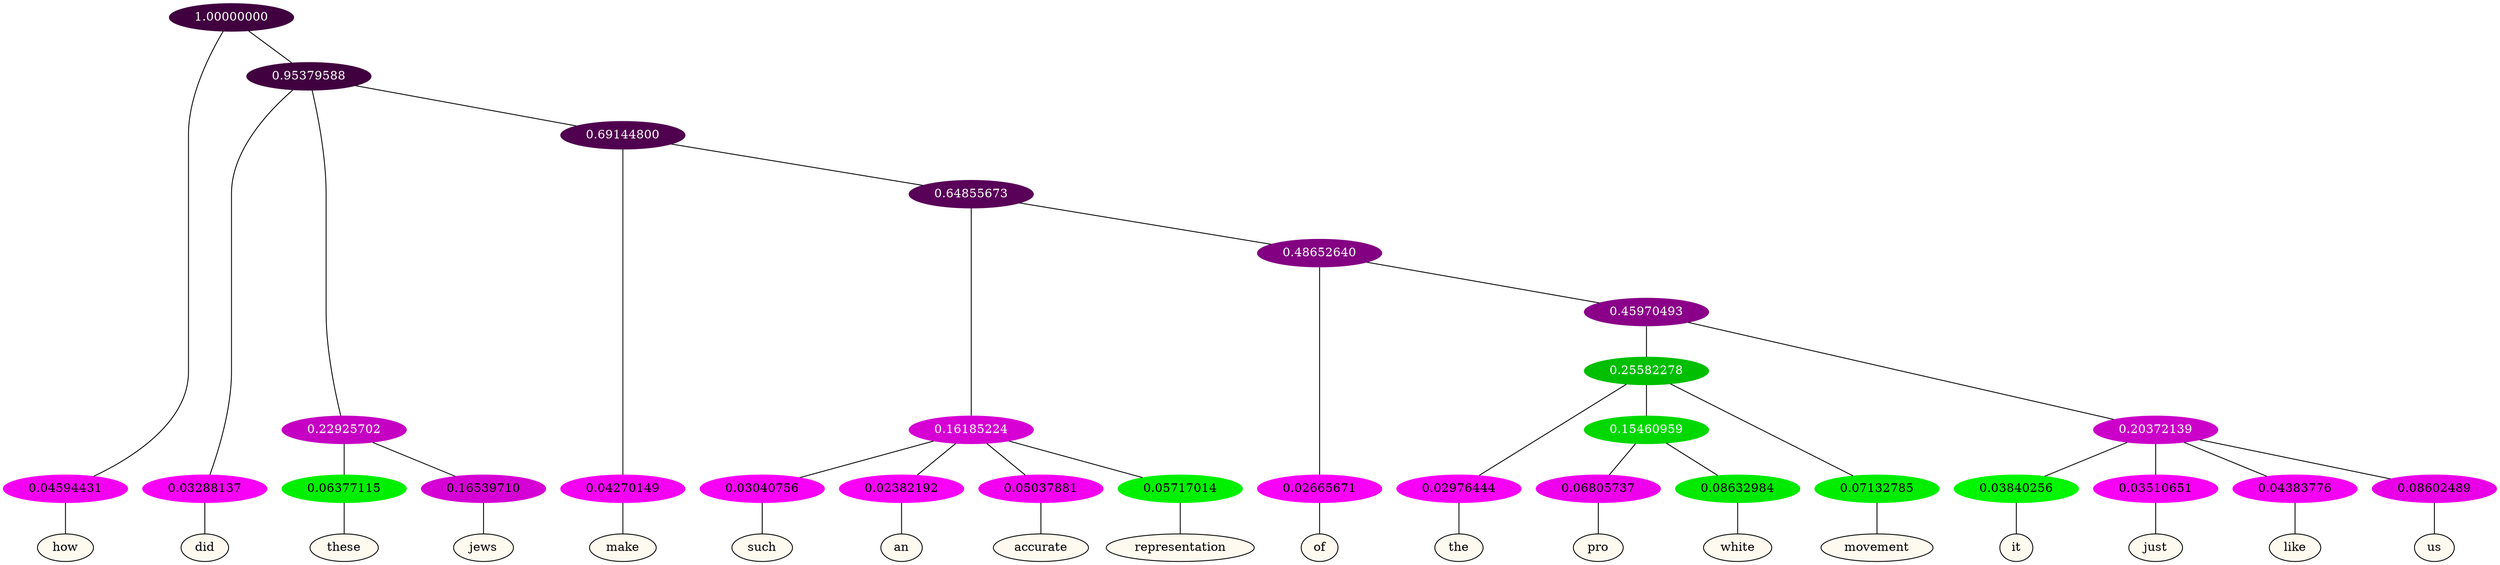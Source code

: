 graph {
	node [format=png height=0.15 nodesep=0.001 ordering=out overlap=prism overlap_scaling=0.01 ranksep=0.001 ratio=0.2 style=filled width=0.15]
	{
		rank=same
		a_w_1 [label=how color=black fillcolor=floralwhite style="filled,solid"]
		a_w_3 [label=did color=black fillcolor=floralwhite style="filled,solid"]
		a_w_6 [label=these color=black fillcolor=floralwhite style="filled,solid"]
		a_w_7 [label=jews color=black fillcolor=floralwhite style="filled,solid"]
		a_w_8 [label=make color=black fillcolor=floralwhite style="filled,solid"]
		a_w_12 [label=such color=black fillcolor=floralwhite style="filled,solid"]
		a_w_13 [label=an color=black fillcolor=floralwhite style="filled,solid"]
		a_w_14 [label=accurate color=black fillcolor=floralwhite style="filled,solid"]
		a_w_15 [label=representation color=black fillcolor=floralwhite style="filled,solid"]
		a_w_16 [label=of color=black fillcolor=floralwhite style="filled,solid"]
		a_w_20 [label=the color=black fillcolor=floralwhite style="filled,solid"]
		a_w_27 [label=pro color=black fillcolor=floralwhite style="filled,solid"]
		a_w_28 [label=white color=black fillcolor=floralwhite style="filled,solid"]
		a_w_22 [label=movement color=black fillcolor=floralwhite style="filled,solid"]
		a_w_23 [label=it color=black fillcolor=floralwhite style="filled,solid"]
		a_w_24 [label=just color=black fillcolor=floralwhite style="filled,solid"]
		a_w_25 [label=like color=black fillcolor=floralwhite style="filled,solid"]
		a_w_26 [label=us color=black fillcolor=floralwhite style="filled,solid"]
	}
	a_n_1 -- a_w_1
	a_n_3 -- a_w_3
	a_n_6 -- a_w_6
	a_n_7 -- a_w_7
	a_n_8 -- a_w_8
	a_n_12 -- a_w_12
	a_n_13 -- a_w_13
	a_n_14 -- a_w_14
	a_n_15 -- a_w_15
	a_n_16 -- a_w_16
	a_n_20 -- a_w_20
	a_n_27 -- a_w_27
	a_n_28 -- a_w_28
	a_n_22 -- a_w_22
	a_n_23 -- a_w_23
	a_n_24 -- a_w_24
	a_n_25 -- a_w_25
	a_n_26 -- a_w_26
	{
		rank=same
		a_n_1 [label=0.04594431 color="0.835 1.000 0.954" fontcolor=black]
		a_n_3 [label=0.03288137 color="0.835 1.000 0.967" fontcolor=black]
		a_n_6 [label=0.06377115 color="0.334 1.000 0.936" fontcolor=black]
		a_n_7 [label=0.16539710 color="0.835 1.000 0.835" fontcolor=black]
		a_n_8 [label=0.04270149 color="0.835 1.000 0.957" fontcolor=black]
		a_n_12 [label=0.03040756 color="0.835 1.000 0.970" fontcolor=black]
		a_n_13 [label=0.02382192 color="0.835 1.000 0.976" fontcolor=black]
		a_n_14 [label=0.05037881 color="0.835 1.000 0.950" fontcolor=black]
		a_n_15 [label=0.05717014 color="0.334 1.000 0.943" fontcolor=black]
		a_n_16 [label=0.02665671 color="0.835 1.000 0.973" fontcolor=black]
		a_n_20 [label=0.02976444 color="0.835 1.000 0.970" fontcolor=black]
		a_n_27 [label=0.06805737 color="0.835 1.000 0.932" fontcolor=black]
		a_n_28 [label=0.08632984 color="0.334 1.000 0.914" fontcolor=black]
		a_n_22 [label=0.07132785 color="0.334 1.000 0.929" fontcolor=black]
		a_n_23 [label=0.03840256 color="0.334 1.000 0.962" fontcolor=black]
		a_n_24 [label=0.03510651 color="0.835 1.000 0.965" fontcolor=black]
		a_n_25 [label=0.04383776 color="0.835 1.000 0.956" fontcolor=black]
		a_n_26 [label=0.08602489 color="0.835 1.000 0.914" fontcolor=black]
	}
	a_n_0 [label=1.00000000 color="0.835 1.000 0.250" fontcolor=grey99]
	a_n_0 -- a_n_1
	a_n_2 [label=0.95379588 color="0.835 1.000 0.250" fontcolor=grey99]
	a_n_0 -- a_n_2
	a_n_2 -- a_n_3
	a_n_4 [label=0.22925702 color="0.835 1.000 0.771" fontcolor=grey99]
	a_n_2 -- a_n_4
	a_n_5 [label=0.69144800 color="0.835 1.000 0.309" fontcolor=grey99]
	a_n_2 -- a_n_5
	a_n_4 -- a_n_6
	a_n_4 -- a_n_7
	a_n_5 -- a_n_8
	a_n_9 [label=0.64855673 color="0.835 1.000 0.351" fontcolor=grey99]
	a_n_5 -- a_n_9
	a_n_10 [label=0.16185224 color="0.835 1.000 0.838" fontcolor=grey99]
	a_n_9 -- a_n_10
	a_n_11 [label=0.48652640 color="0.835 1.000 0.513" fontcolor=grey99]
	a_n_9 -- a_n_11
	a_n_10 -- a_n_12
	a_n_10 -- a_n_13
	a_n_10 -- a_n_14
	a_n_10 -- a_n_15
	a_n_11 -- a_n_16
	a_n_17 [label=0.45970493 color="0.835 1.000 0.540" fontcolor=grey99]
	a_n_11 -- a_n_17
	a_n_18 [label=0.25582278 color="0.334 1.000 0.744" fontcolor=grey99]
	a_n_17 -- a_n_18
	a_n_19 [label=0.20372139 color="0.835 1.000 0.796" fontcolor=grey99]
	a_n_17 -- a_n_19
	a_n_18 -- a_n_20
	a_n_21 [label=0.15460959 color="0.334 1.000 0.845" fontcolor=grey99]
	a_n_18 -- a_n_21
	a_n_18 -- a_n_22
	a_n_19 -- a_n_23
	a_n_19 -- a_n_24
	a_n_19 -- a_n_25
	a_n_19 -- a_n_26
	a_n_21 -- a_n_27
	a_n_21 -- a_n_28
}
